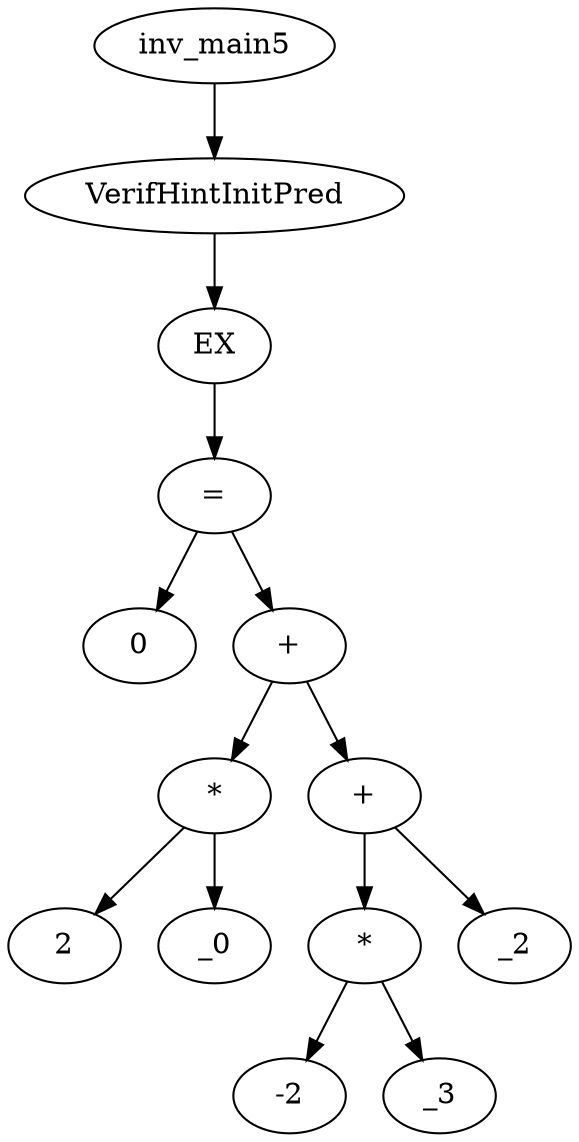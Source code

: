 digraph dag {
0 [label="inv_main5"];
1 [label="VerifHintInitPred"];
2 [label="EX"];
3 [label="="];
4 [label="0"];
5 [label="+"];
6 [label="*"];
7 [label="2"];
8 [label="_0"];
9 [label="+"];
10 [label="*"];
11 [label="-2"];
12 [label="_3"];
13 [label="_2"];
0->1
1->2
2->3
3->5
3 -> 4
5->6
5 -> 9
6->8
6 -> 7
9->10
9 -> 13
10->12
10 -> 11
}
